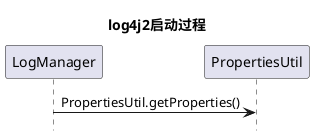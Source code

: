 @startuml
hide footbox
title log4j2启动过程
LogManager -> PropertiesUtil: PropertiesUtil.getProperties()
'LogManager -> LoggerContext: getContext()
'LoggerContext -> Logger: getLogger()

@enduml